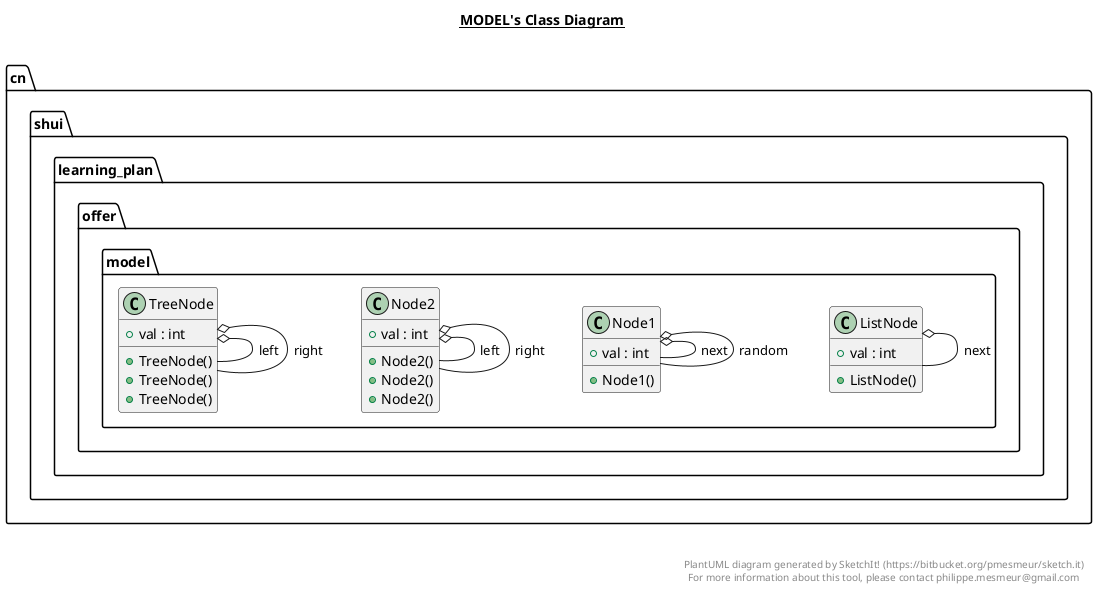 @startuml

title __MODEL's Class Diagram__\n

  namespace cn.shui.learning_plan.offer.model {
    class cn.shui.learning_plan.offer.model.ListNode {
        + val : int
        + ListNode()
    }
  }
  

  namespace cn.shui.learning_plan.offer.model {
    class cn.shui.learning_plan.offer.model.Node1 {
        + val : int
        + Node1()
    }
  }
  

  namespace cn.shui.learning_plan.offer.model {
    class cn.shui.learning_plan.offer.model.Node2 {
        + val : int
        + Node2()
        + Node2()
        + Node2()
    }
  }
  

  namespace cn.shui.learning_plan.offer.model {
    class cn.shui.learning_plan.offer.model.TreeNode {
        + val : int
        + TreeNode()
        + TreeNode()
        + TreeNode()
    }
  }
  

  cn.shui.learning_plan.offer.model.ListNode o-- cn.shui.learning_plan.offer.model.ListNode : next
  cn.shui.learning_plan.offer.model.Node1 o-- cn.shui.learning_plan.offer.model.Node1 : next
  cn.shui.learning_plan.offer.model.Node1 o-- cn.shui.learning_plan.offer.model.Node1 : random
  cn.shui.learning_plan.offer.model.Node2 o-- cn.shui.learning_plan.offer.model.Node2 : left
  cn.shui.learning_plan.offer.model.Node2 o-- cn.shui.learning_plan.offer.model.Node2 : right
  cn.shui.learning_plan.offer.model.TreeNode o-- cn.shui.learning_plan.offer.model.TreeNode : left
  cn.shui.learning_plan.offer.model.TreeNode o-- cn.shui.learning_plan.offer.model.TreeNode : right


right footer


PlantUML diagram generated by SketchIt! (https://bitbucket.org/pmesmeur/sketch.it)
For more information about this tool, please contact philippe.mesmeur@gmail.com
endfooter

@enduml
